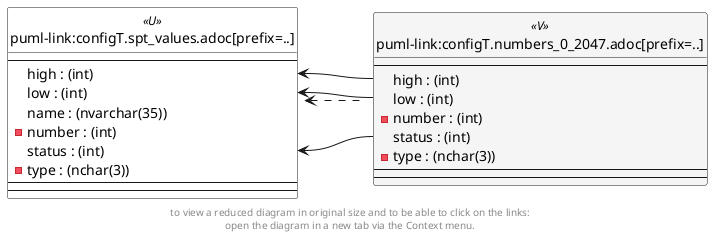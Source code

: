 @startuml
left to right direction
'top to bottom direction
hide circle
'avoide "." issues:
set namespaceSeparator none


skinparam class {
  BackgroundColor White
  BackgroundColor<<FN>> Yellow
  BackgroundColor<<FS>> Yellow
  BackgroundColor<<FT>> LightGray
  BackgroundColor<<IF>> Yellow
  BackgroundColor<<IS>> Yellow
  BackgroundColor<<P>> Aqua
  BackgroundColor<<PC>> Aqua
  BackgroundColor<<SN>> Yellow
  BackgroundColor<<SO>> SlateBlue
  BackgroundColor<<TF>> LightGray
  BackgroundColor<<TR>> Tomato
  BackgroundColor<<U>> White
  BackgroundColor<<V>> WhiteSmoke
  BackgroundColor<<X>> Aqua
}


entity "puml-link:configT.numbers_0_2047.adoc[prefix=..]" as configT.numbers_0_2047 << V >> {
  --
  high : (int)
  low : (int)
  - number : (int)
  status : (int)
  - type : (nchar(3))
  --
  --
}

entity "puml-link:configT.spt_values.adoc[prefix=..]" as configT.spt_values << U >> {
  --
  high : (int)
  low : (int)
  name : (nvarchar(35))
  - number : (int)
  status : (int)
  - type : (nchar(3))
  --
  --
}

configT.spt_values <.. configT.numbers_0_2047
configT.spt_values::high <-- configT.numbers_0_2047::high
configT.spt_values::low <-- configT.numbers_0_2047::low
configT.spt_values::status <-- configT.numbers_0_2047::status
footer
to view a reduced diagram in original size and to be able to click on the links:
open the diagram in a new tab via the Context menu.
end footer

@enduml

